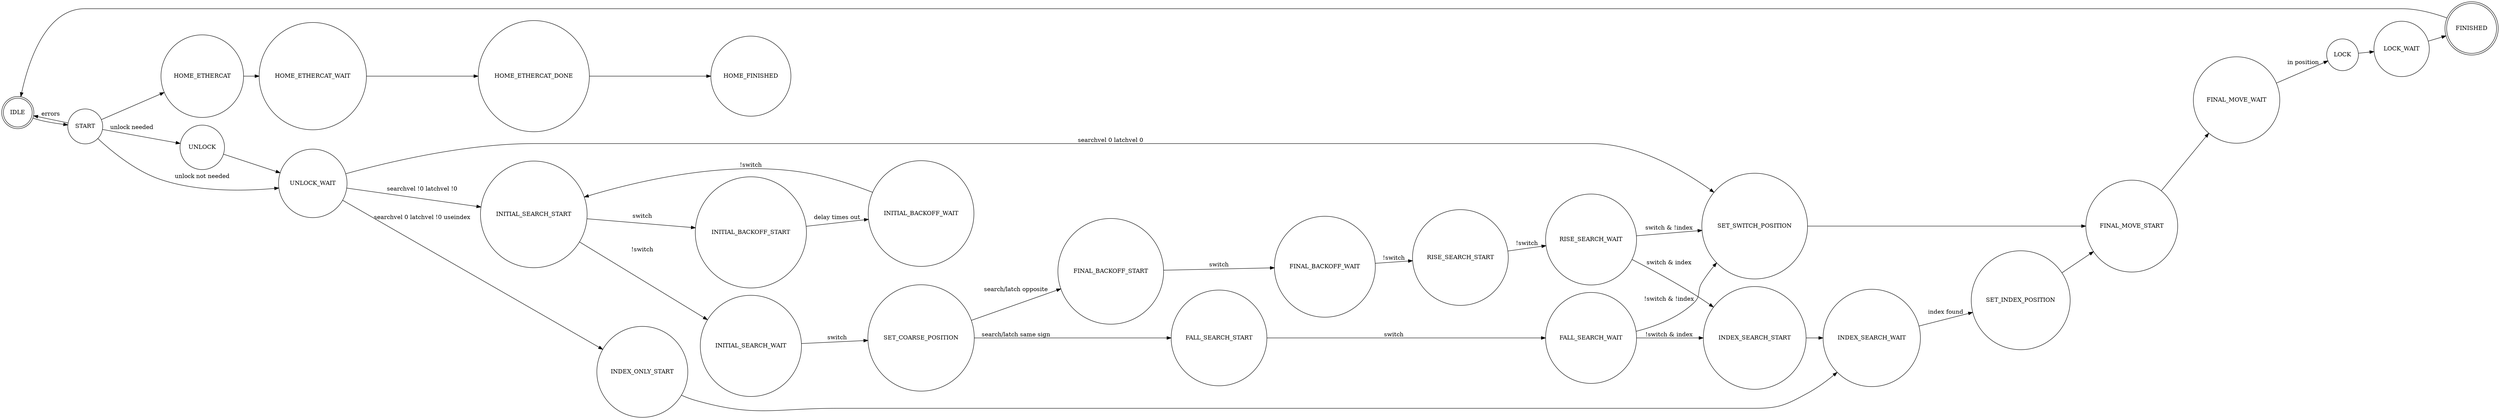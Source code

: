 # dot -Tpng homing.dot > homing.png
# dot -Txlib homing.dot

digraph finite_state_machine {

        node [shape = doublecircle]; IDLE FINISHED
        node [shape = circle];
        rankdir=LR;
        START -> IDLE [ label = "errors" ];
        START -> UNLOCK [ label = "unlock needed" ];
        START -> UNLOCK_WAIT [ label = "unlock not needed" ];
        START -> HOME_ETHERCAT
        UNLOCK -> UNLOCK_WAIT
        UNLOCK_WAIT -> SET_SWITCH_POSITION [ label = "searchvel 0 latchvel 0" ];
        UNLOCK_WAIT -> INDEX_ONLY_START [ label = "searchvel 0 latchvel !0 useindex" ];
        UNLOCK_WAIT -> INITIAL_SEARCH_START [ label = "searchvel !0 latchvel !0" ];
        INITIAL_BACKOFF_START -> INITIAL_BACKOFF_WAIT [ label = "delay times out" ];
        INITIAL_BACKOFF_WAIT -> INITIAL_SEARCH_START [ label = "!switch" ];
        INITIAL_SEARCH_START -> INITIAL_BACKOFF_START [ label = "switch" ];
        INITIAL_SEARCH_START -> INITIAL_SEARCH_WAIT [ label = "!switch" ];
        INITIAL_SEARCH_WAIT -> SET_COARSE_POSITION [ label = "switch" ];
        SET_COARSE_POSITION -> FINAL_BACKOFF_START [ label = "search/latch opposite" ];
        SET_COARSE_POSITION -> FALL_SEARCH_START [ label = "search/latch same sign" ];
        FINAL_BACKOFF_START -> FINAL_BACKOFF_WAIT [ label = "switch" ];
        FINAL_BACKOFF_WAIT -> RISE_SEARCH_START [ label = "!switch" ];
        RISE_SEARCH_START -> RISE_SEARCH_WAIT [ label = "!switch" ];
        RISE_SEARCH_WAIT -> INDEX_SEARCH_START [ label = "switch & index" ];
        RISE_SEARCH_WAIT -> SET_SWITCH_POSITION [ label = "switch & !index" ];
        FALL_SEARCH_START -> FALL_SEARCH_WAIT [ label = "switch" ];
        FALL_SEARCH_WAIT -> INDEX_SEARCH_START [ label = "!switch & index" ];
        FALL_SEARCH_WAIT -> SET_SWITCH_POSITION [ label = "!switch & !index" ];
        SET_SWITCH_POSITION -> FINAL_MOVE_START
        INDEX_ONLY_START -> INDEX_SEARCH_WAIT
        INDEX_SEARCH_START -> INDEX_SEARCH_WAIT
        INDEX_SEARCH_WAIT -> SET_INDEX_POSITION [ label = "index found" ];
        SET_INDEX_POSITION -> FINAL_MOVE_START
        FINAL_MOVE_START -> FINAL_MOVE_WAIT
        FINAL_MOVE_WAIT -> LOCK [ label = "in position" ];
        LOCK -> LOCK_WAIT
        LOCK_WAIT -> FINISHED

        HOME_ETHERCAT -> HOME_ETHERCAT_WAIT
        HOME_ETHERCAT_WAIT -> HOME_ETHERCAT_DONE
        HOME_ETHERCAT_DONE -> HOME_FINISHED

        FINISHED -> IDLE
        IDLE -> START 
}
